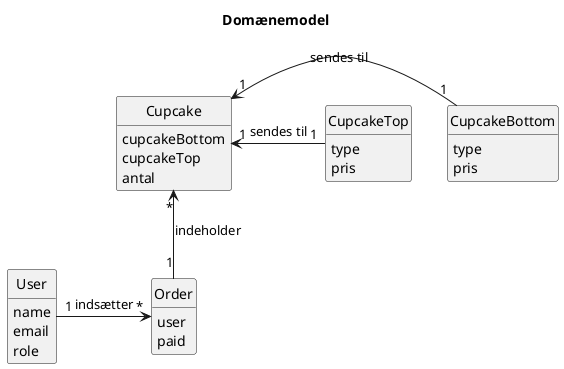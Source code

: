 @startuml

Title Domænemodel

hide circle
hide methods


class Cupcake {
    cupcakeBottom
    cupcakeTop
    antal
}

class CupcakeBottom {
   type
   pris
}

class CupcakeTop {
   type
   pris
}

class Order {
    user
    paid
}

class User {
    name
    email
    role
}

User "1" -right-> "*" Order: indsætter
Cupcake "1" <-right- "1" CupcakeBottom: sendes til
Cupcake "1" <-right- "1" CupcakeTop: sendes til
Cupcake "*" <-- "1" Order: indeholder


@enduml
